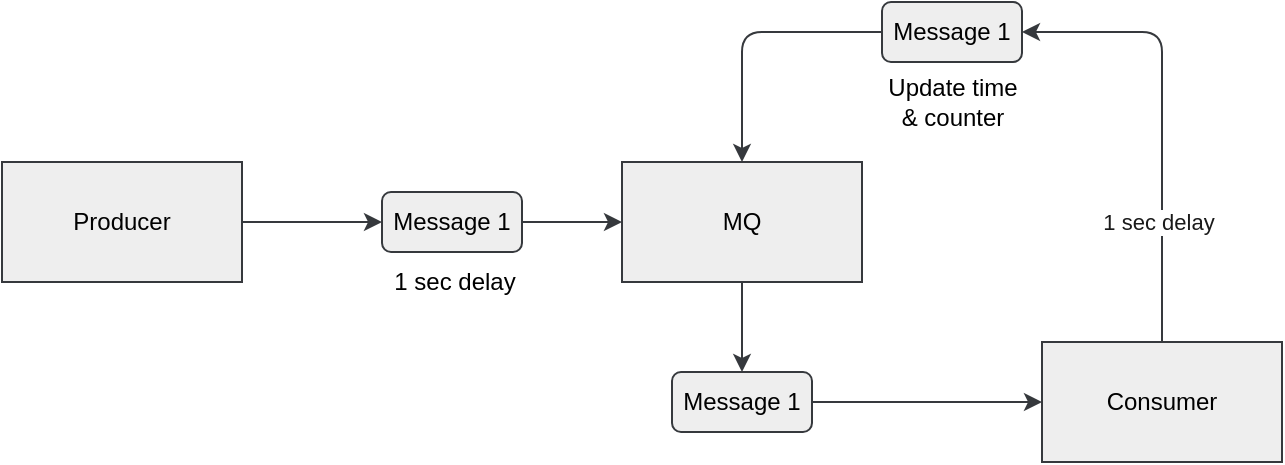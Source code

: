 <mxfile>
    <diagram id="CCP-T828zebie1Bcwr3A" name="Page-1">
        <mxGraphModel dx="932" dy="394" grid="0" gridSize="10" guides="1" tooltips="1" connect="1" arrows="1" fold="1" page="1" pageScale="1" pageWidth="850" pageHeight="1100" background="#ffffff" math="0" shadow="0">
            <root>
                <mxCell id="0"/>
                <mxCell id="1" parent="0"/>
                <mxCell id="29" value="" style="edgeStyle=none;html=1;entryX=0;entryY=0.5;entryDx=0;entryDy=0;fillColor=#eeeeee;strokeColor=#36393d;" parent="1" source="5" target="7" edge="1">
                    <mxGeometry relative="1" as="geometry"/>
                </mxCell>
                <mxCell id="5" value="&lt;font color=&quot;#000000&quot;&gt;Producer&lt;/font&gt;" style="rounded=0;whiteSpace=wrap;html=1;fillColor=#eeeeee;strokeColor=#36393d;" parent="1" vertex="1">
                    <mxGeometry x="105" y="202" width="120" height="60" as="geometry"/>
                </mxCell>
                <mxCell id="11" style="edgeStyle=none;html=1;exitX=0.5;exitY=1;exitDx=0;exitDy=0;entryX=0.5;entryY=0;entryDx=0;entryDy=0;labelBorderColor=none;fillColor=#eeeeee;strokeColor=#36393d;" parent="1" source="6" target="10" edge="1">
                    <mxGeometry relative="1" as="geometry"/>
                </mxCell>
                <mxCell id="6" value="&lt;font color=&quot;#000000&quot;&gt;MQ&lt;/font&gt;" style="rounded=0;whiteSpace=wrap;html=1;fillColor=#eeeeee;strokeColor=#36393d;" parent="1" vertex="1">
                    <mxGeometry x="415" y="202" width="120" height="60" as="geometry"/>
                </mxCell>
                <mxCell id="14" style="edgeStyle=none;html=1;exitX=1;exitY=0.5;exitDx=0;exitDy=0;entryX=0;entryY=0.5;entryDx=0;entryDy=0;fillColor=#eeeeee;strokeColor=#36393d;" parent="1" source="7" target="6" edge="1">
                    <mxGeometry relative="1" as="geometry"/>
                </mxCell>
                <mxCell id="7" value="&lt;font color=&quot;#000000&quot;&gt;Message 1&lt;/font&gt;" style="rounded=1;whiteSpace=wrap;html=1;fillColor=#eeeeee;strokeColor=#36393d;" parent="1" vertex="1">
                    <mxGeometry x="295" y="217" width="70" height="30" as="geometry"/>
                </mxCell>
                <mxCell id="13" style="edgeStyle=none;html=1;exitX=1;exitY=0.5;exitDx=0;exitDy=0;entryX=0;entryY=0.5;entryDx=0;entryDy=0;fillColor=#eeeeee;strokeColor=#36393d;" parent="1" source="10" target="12" edge="1">
                    <mxGeometry relative="1" as="geometry"/>
                </mxCell>
                <mxCell id="10" value="&lt;font color=&quot;#000000&quot;&gt;Message 1&lt;/font&gt;" style="rounded=1;whiteSpace=wrap;html=1;fillColor=#eeeeee;strokeColor=#36393d;" parent="1" vertex="1">
                    <mxGeometry x="440" y="307" width="70" height="30" as="geometry"/>
                </mxCell>
                <mxCell id="20" style="edgeStyle=none;html=1;exitX=0.5;exitY=0;exitDx=0;exitDy=0;entryX=1;entryY=0.5;entryDx=0;entryDy=0;fontStyle=0;labelBackgroundColor=#000000;fillColor=#eeeeee;strokeColor=#36393d;" parent="1" source="12" target="25" edge="1">
                    <mxGeometry relative="1" as="geometry">
                        <mxPoint x="645" y="232" as="targetPoint"/>
                        <Array as="points">
                            <mxPoint x="685" y="232"/>
                            <mxPoint x="685" y="137"/>
                        </Array>
                    </mxGeometry>
                </mxCell>
                <mxCell id="30" value="1 sec delay" style="edgeLabel;html=1;align=center;verticalAlign=middle;resizable=0;points=[];fontColor=#1A1A1A;labelBackgroundColor=#FFFFFF;" parent="20" vertex="1" connectable="0">
                    <mxGeometry x="-0.543" y="-5" relative="1" as="geometry">
                        <mxPoint x="-7" y="-9" as="offset"/>
                    </mxGeometry>
                </mxCell>
                <mxCell id="12" value="&lt;font color=&quot;#000000&quot;&gt;Consumer&lt;/font&gt;" style="rounded=0;whiteSpace=wrap;html=1;fillColor=#eeeeee;strokeColor=#36393d;" parent="1" vertex="1">
                    <mxGeometry x="625" y="292" width="120" height="60" as="geometry"/>
                </mxCell>
                <mxCell id="23" value="Update time&lt;br&gt;&amp;amp; counter" style="text;html=1;align=center;verticalAlign=middle;resizable=0;points=[];autosize=1;strokeColor=none;fillColor=none;fontColor=#000000;" parent="1" vertex="1">
                    <mxGeometry x="535" y="152" width="90" height="40" as="geometry"/>
                </mxCell>
                <mxCell id="26" value="" style="edgeStyle=none;html=1;exitX=0;exitY=0.5;exitDx=0;exitDy=0;fillColor=#eeeeee;strokeColor=#36393d;" parent="1" source="25" target="6" edge="1">
                    <mxGeometry relative="1" as="geometry">
                        <Array as="points">
                            <mxPoint x="475" y="137"/>
                        </Array>
                    </mxGeometry>
                </mxCell>
                <mxCell id="25" value="&lt;font color=&quot;#000000&quot;&gt;Message 1&lt;/font&gt;" style="rounded=1;whiteSpace=wrap;html=1;fillColor=#eeeeee;strokeColor=#36393d;" parent="1" vertex="1">
                    <mxGeometry x="545" y="122" width="70" height="30" as="geometry"/>
                </mxCell>
                <mxCell id="27" value="&lt;font color=&quot;#000000&quot;&gt;1 sec delay&lt;/font&gt;" style="text;html=1;align=center;verticalAlign=middle;resizable=0;points=[];autosize=1;" parent="1" vertex="1">
                    <mxGeometry x="291" y="249" width="79" height="26" as="geometry"/>
                </mxCell>
            </root>
        </mxGraphModel>
    </diagram>
</mxfile>